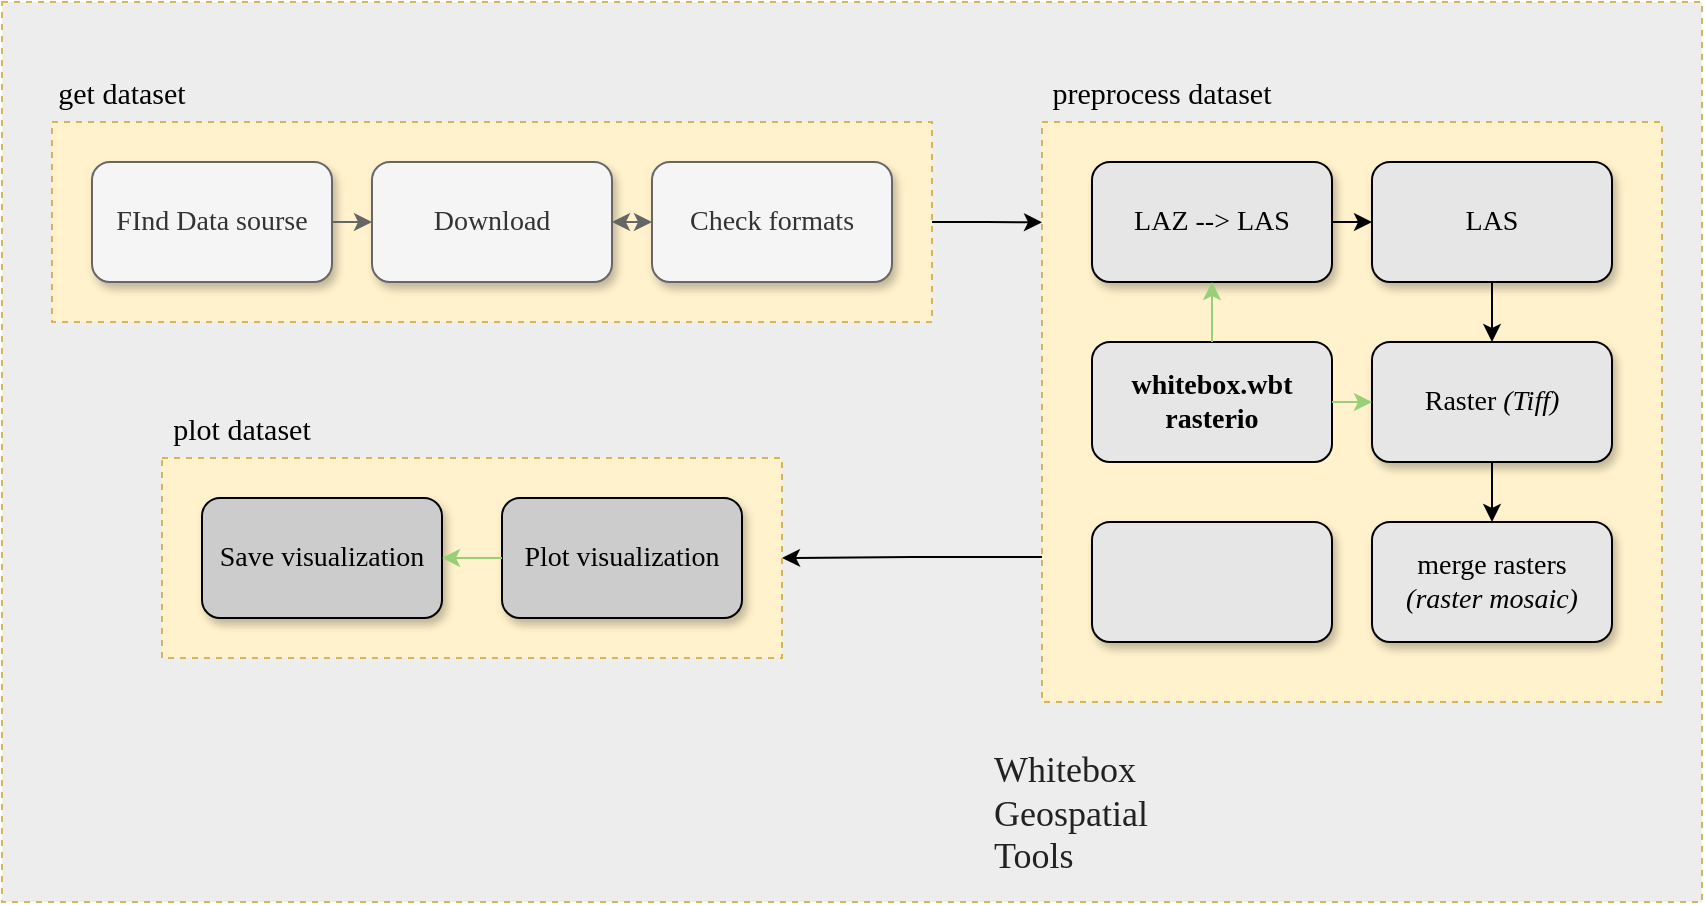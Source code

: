 <mxfile version="20.6.0" type="device"><diagram id="wX9f9z9ibzFtTiqhc30H" name="Page-1"><mxGraphModel dx="946" dy="614" grid="1" gridSize="10" guides="1" tooltips="1" connect="1" arrows="1" fold="1" page="1" pageScale="1" pageWidth="850" pageHeight="1100" math="0" shadow="0"><root><mxCell id="0"/><mxCell id="1" parent="0"/><mxCell id="xU-GJBqES5FrZv2CtdGX-15" value="" style="rounded=0;whiteSpace=wrap;html=1;fillColor=#EDEDED;strokeColor=#d6b656;dashed=1;" parent="1" vertex="1"><mxGeometry width="850" height="450" as="geometry"/></mxCell><mxCell id="xU-GJBqES5FrZv2CtdGX-33" style="edgeStyle=orthogonalEdgeStyle;rounded=0;orthogonalLoop=1;jettySize=auto;html=1;exitX=0;exitY=0.75;exitDx=0;exitDy=0;entryX=1;entryY=0.5;entryDx=0;entryDy=0;strokeColor=#000000;fontFamily=Akzidenz-Grotesk;fontSource=https%3A%2F%2Ffonts.googleapis.com%2Fcss%3Ffamily%3DAkzidenz-Grotesk;" parent="1" source="xU-GJBqES5FrZv2CtdGX-13" target="xU-GJBqES5FrZv2CtdGX-26" edge="1"><mxGeometry relative="1" as="geometry"/></mxCell><mxCell id="xU-GJBqES5FrZv2CtdGX-17" style="edgeStyle=orthogonalEdgeStyle;rounded=0;orthogonalLoop=1;jettySize=auto;html=1;exitX=1;exitY=0.5;exitDx=0;exitDy=0;entryX=0;entryY=0.173;entryDx=0;entryDy=0;entryPerimeter=0;fontFamily=Akzidenz-Grotesk;fontSource=https%3A%2F%2Ffonts.googleapis.com%2Fcss%3Ffamily%3DAkzidenz-Grotesk;" parent="1" source="xU-GJBqES5FrZv2CtdGX-12" target="xU-GJBqES5FrZv2CtdGX-13" edge="1"><mxGeometry relative="1" as="geometry"/></mxCell><mxCell id="xU-GJBqES5FrZv2CtdGX-38" value="" style="group;fontFamily=Akzidenz-Grotesk;fontSource=https%3A%2F%2Ffonts.googleapis.com%2Fcss%3Ffamily%3DAkzidenz-Grotesk;fontSize=14;" parent="1" vertex="1" connectable="0"><mxGeometry x="25" y="30" width="440" height="130" as="geometry"/></mxCell><mxCell id="xU-GJBqES5FrZv2CtdGX-12" value="" style="rounded=0;whiteSpace=wrap;html=1;fillColor=#fff2cc;strokeColor=#d6b656;dashed=1;fontFamily=Akzidenz-Grotesk;fontSource=https%3A%2F%2Ffonts.googleapis.com%2Fcss%3Ffamily%3DAkzidenz-Grotesk;fontSize=14;" parent="xU-GJBqES5FrZv2CtdGX-38" vertex="1"><mxGeometry y="30" width="440" height="100" as="geometry"/></mxCell><mxCell id="xU-GJBqES5FrZv2CtdGX-1" value="FInd Data sourse" style="rounded=1;whiteSpace=wrap;html=1;fillColor=#f5f5f5;fontColor=#333333;strokeColor=#666666;shadow=1;fontFamily=Akzidenz-Grotesk;fontSource=https%3A%2F%2Ffonts.googleapis.com%2Fcss%3Ffamily%3DAkzidenz-Grotesk;fontSize=14;" parent="xU-GJBqES5FrZv2CtdGX-38" vertex="1"><mxGeometry x="20" y="50" width="120" height="60" as="geometry"/></mxCell><mxCell id="xU-GJBqES5FrZv2CtdGX-2" value="Download" style="rounded=1;whiteSpace=wrap;html=1;fillColor=#f5f5f5;fontColor=#333333;strokeColor=#666666;shadow=1;fontFamily=Akzidenz-Grotesk;fontSource=https%3A%2F%2Ffonts.googleapis.com%2Fcss%3Ffamily%3DAkzidenz-Grotesk;fontSize=14;" parent="xU-GJBqES5FrZv2CtdGX-38" vertex="1"><mxGeometry x="160" y="50" width="120" height="60" as="geometry"/></mxCell><mxCell id="xU-GJBqES5FrZv2CtdGX-22" style="edgeStyle=orthogonalEdgeStyle;rounded=0;orthogonalLoop=1;jettySize=auto;html=1;exitX=1;exitY=0.5;exitDx=0;exitDy=0;entryX=0;entryY=0.5;entryDx=0;entryDy=0;strokeColor=#666666;fontFamily=Akzidenz-Grotesk;fontSource=https%3A%2F%2Ffonts.googleapis.com%2Fcss%3Ffamily%3DAkzidenz-Grotesk;fontSize=14;" parent="xU-GJBqES5FrZv2CtdGX-38" source="xU-GJBqES5FrZv2CtdGX-1" target="xU-GJBqES5FrZv2CtdGX-2" edge="1"><mxGeometry relative="1" as="geometry"/></mxCell><mxCell id="xU-GJBqES5FrZv2CtdGX-3" value="Check formats" style="rounded=1;whiteSpace=wrap;html=1;fillColor=#f5f5f5;fontColor=#333333;strokeColor=#666666;shadow=1;fontFamily=Akzidenz-Grotesk;fontSource=https%3A%2F%2Ffonts.googleapis.com%2Fcss%3Ffamily%3DAkzidenz-Grotesk;fontSize=14;" parent="xU-GJBqES5FrZv2CtdGX-38" vertex="1"><mxGeometry x="300" y="50" width="120" height="60" as="geometry"/></mxCell><mxCell id="xU-GJBqES5FrZv2CtdGX-23" style="edgeStyle=orthogonalEdgeStyle;rounded=0;orthogonalLoop=1;jettySize=auto;html=1;exitX=1;exitY=0.5;exitDx=0;exitDy=0;entryX=0;entryY=0.5;entryDx=0;entryDy=0;strokeColor=#666666;startArrow=classic;startFill=1;fontFamily=Akzidenz-Grotesk;fontSource=https%3A%2F%2Ffonts.googleapis.com%2Fcss%3Ffamily%3DAkzidenz-Grotesk;fontSize=14;" parent="xU-GJBqES5FrZv2CtdGX-38" source="xU-GJBqES5FrZv2CtdGX-2" target="xU-GJBqES5FrZv2CtdGX-3" edge="1"><mxGeometry relative="1" as="geometry"/></mxCell><mxCell id="xU-GJBqES5FrZv2CtdGX-36" value="get dataset" style="text;html=1;strokeColor=none;fillColor=none;align=center;verticalAlign=middle;whiteSpace=wrap;rounded=0;shadow=0;fontFamily=Akzidenz-Grotesk;fontSource=https%3A%2F%2Ffonts.googleapis.com%2Fcss%3Ffamily%3DAkzidenz-Grotesk;fontSize=15;" parent="xU-GJBqES5FrZv2CtdGX-38" vertex="1"><mxGeometry width="70" height="30" as="geometry"/></mxCell><mxCell id="xU-GJBqES5FrZv2CtdGX-39" value="" style="group;fontFamily=Akzidenz-Grotesk;fontSource=https%3A%2F%2Ffonts.googleapis.com%2Fcss%3Ffamily%3DAkzidenz-Grotesk;fontSize=13;fontStyle=0" parent="1" vertex="1" connectable="0"><mxGeometry x="520" y="30" width="310" height="320" as="geometry"/></mxCell><mxCell id="xU-GJBqES5FrZv2CtdGX-13" value="" style="rounded=0;whiteSpace=wrap;html=1;fillColor=#fff2cc;strokeColor=#d6b656;dashed=1;fontFamily=Akzidenz-Grotesk;fontSource=https%3A%2F%2Ffonts.googleapis.com%2Fcss%3Ffamily%3DAkzidenz-Grotesk;fontSize=13;" parent="xU-GJBqES5FrZv2CtdGX-39" vertex="1"><mxGeometry y="30" width="310" height="290" as="geometry"/></mxCell><mxCell id="xU-GJBqES5FrZv2CtdGX-4" value="" style="rounded=1;whiteSpace=wrap;html=1;shadow=1;fillColor=#E6E6E6;fontFamily=Akzidenz-Grotesk;fontSource=https%3A%2F%2Ffonts.googleapis.com%2Fcss%3Ffamily%3DAkzidenz-Grotesk;fontSize=14;" parent="xU-GJBqES5FrZv2CtdGX-39" vertex="1"><mxGeometry x="25" y="230" width="120" height="60" as="geometry"/></mxCell><mxCell id="xU-GJBqES5FrZv2CtdGX-5" value="whitebox.wbt&lt;br style=&quot;font-size: 14px;&quot;&gt;rasterio" style="rounded=1;whiteSpace=wrap;html=1;shadow=0;fillColor=#E6E6E6;fontStyle=1;fontFamily=Akzidenz-Grotesk;fontSource=https%3A%2F%2Ffonts.googleapis.com%2Fcss%3Ffamily%3DAkzidenz-Grotesk;fontSize=14;" parent="xU-GJBqES5FrZv2CtdGX-39" vertex="1"><mxGeometry x="25" y="140" width="120" height="60" as="geometry"/></mxCell><mxCell id="xU-GJBqES5FrZv2CtdGX-6" value="&lt;span style=&quot;font-style: normal;&quot;&gt;LAZ --&amp;gt; LAS&lt;/span&gt;" style="rounded=1;whiteSpace=wrap;html=1;shadow=1;fillColor=#E6E6E6;fontStyle=2;fontFamily=Akzidenz-Grotesk;fontSource=https%3A%2F%2Ffonts.googleapis.com%2Fcss%3Ffamily%3DAkzidenz-Grotesk;fontSize=14;" parent="xU-GJBqES5FrZv2CtdGX-39" vertex="1"><mxGeometry x="25" y="50" width="120" height="60" as="geometry"/></mxCell><mxCell id="xU-GJBqES5FrZv2CtdGX-19" style="edgeStyle=orthogonalEdgeStyle;rounded=0;orthogonalLoop=1;jettySize=auto;html=1;exitX=0.5;exitY=0;exitDx=0;exitDy=0;entryX=0.5;entryY=1;entryDx=0;entryDy=0;strokeColor=#97D077;elbow=vertical;fontFamily=Akzidenz-Grotesk;fontSource=https%3A%2F%2Ffonts.googleapis.com%2Fcss%3Ffamily%3DAkzidenz-Grotesk;fontSize=14;" parent="xU-GJBqES5FrZv2CtdGX-39" source="xU-GJBqES5FrZv2CtdGX-5" target="xU-GJBqES5FrZv2CtdGX-6" edge="1"><mxGeometry relative="1" as="geometry"/></mxCell><mxCell id="k39tM66ZHdVc-5Ax86rY-1" value="" style="edgeStyle=orthogonalEdgeStyle;rounded=0;orthogonalLoop=1;jettySize=auto;html=1;startArrow=classic;startFill=1;endArrow=none;endFill=0;fontFamily=Akzidenz-Grotesk;fontSource=https%3A%2F%2Ffonts.googleapis.com%2Fcss%3Ffamily%3DAkzidenz-Grotesk;fontSize=14;" parent="xU-GJBqES5FrZv2CtdGX-39" source="xU-GJBqES5FrZv2CtdGX-9" target="xU-GJBqES5FrZv2CtdGX-10" edge="1"><mxGeometry relative="1" as="geometry"/></mxCell><mxCell id="xU-GJBqES5FrZv2CtdGX-9" value="merge rasters&lt;i style=&quot;font-size: 14px;&quot;&gt;&lt;br&gt;(raster mosaic)&lt;/i&gt;" style="rounded=1;whiteSpace=wrap;html=1;shadow=1;fillColor=#E6E6E6;fontFamily=Akzidenz-Grotesk;fontSource=https%3A%2F%2Ffonts.googleapis.com%2Fcss%3Ffamily%3DAkzidenz-Grotesk;fontSize=14;" parent="xU-GJBqES5FrZv2CtdGX-39" vertex="1"><mxGeometry x="165" y="230" width="120" height="60" as="geometry"/></mxCell><mxCell id="xU-GJBqES5FrZv2CtdGX-10" value="&lt;span style=&quot;font-style: normal;&quot;&gt;Raster&lt;/span&gt; (Tiff)" style="rounded=1;whiteSpace=wrap;html=1;shadow=1;fillColor=#E6E6E6;fontStyle=2;fontFamily=Akzidenz-Grotesk;fontSource=https%3A%2F%2Ffonts.googleapis.com%2Fcss%3Ffamily%3DAkzidenz-Grotesk;fontSize=14;" parent="xU-GJBqES5FrZv2CtdGX-39" vertex="1"><mxGeometry x="165" y="140" width="120" height="60" as="geometry"/></mxCell><mxCell id="xU-GJBqES5FrZv2CtdGX-20" style="edgeStyle=orthogonalEdgeStyle;rounded=0;orthogonalLoop=1;jettySize=auto;html=1;exitX=1;exitY=0.5;exitDx=0;exitDy=0;entryX=0;entryY=0.5;entryDx=0;entryDy=0;strokeColor=#97D077;fontFamily=Akzidenz-Grotesk;fontSource=https%3A%2F%2Ffonts.googleapis.com%2Fcss%3Ffamily%3DAkzidenz-Grotesk;fontSize=14;" parent="xU-GJBqES5FrZv2CtdGX-39" source="xU-GJBqES5FrZv2CtdGX-5" target="xU-GJBqES5FrZv2CtdGX-10" edge="1"><mxGeometry relative="1" as="geometry"/></mxCell><mxCell id="xU-GJBqES5FrZv2CtdGX-11" value="&lt;span style=&quot;font-style: normal;&quot;&gt;LAS&lt;/span&gt;" style="rounded=1;whiteSpace=wrap;html=1;shadow=1;fillColor=#E6E6E6;fontStyle=2;fontFamily=Akzidenz-Grotesk;fontSource=https%3A%2F%2Ffonts.googleapis.com%2Fcss%3Ffamily%3DAkzidenz-Grotesk;fontSize=14;" parent="xU-GJBqES5FrZv2CtdGX-39" vertex="1"><mxGeometry x="165" y="50" width="120" height="60" as="geometry"/></mxCell><mxCell id="xU-GJBqES5FrZv2CtdGX-37" value="preprocess dataset" style="text;html=1;strokeColor=none;fillColor=none;align=center;verticalAlign=middle;whiteSpace=wrap;rounded=0;shadow=0;fontFamily=Akzidenz-Grotesk;fontSource=https%3A%2F%2Ffonts.googleapis.com%2Fcss%3Ffamily%3DAkzidenz-Grotesk;fontSize=15;" parent="xU-GJBqES5FrZv2CtdGX-39" vertex="1"><mxGeometry width="120" height="30" as="geometry"/></mxCell><mxCell id="xU-GJBqES5FrZv2CtdGX-16" style="edgeStyle=orthogonalEdgeStyle;rounded=0;orthogonalLoop=1;jettySize=auto;html=1;exitX=1;exitY=0.5;exitDx=0;exitDy=0;entryX=0;entryY=0.5;entryDx=0;entryDy=0;fontFamily=Akzidenz-Grotesk;fontSource=https%3A%2F%2Ffonts.googleapis.com%2Fcss%3Ffamily%3DAkzidenz-Grotesk;fontSize=14;" parent="xU-GJBqES5FrZv2CtdGX-39" source="xU-GJBqES5FrZv2CtdGX-6" target="xU-GJBqES5FrZv2CtdGX-11" edge="1"><mxGeometry relative="1" as="geometry"/></mxCell><mxCell id="xU-GJBqES5FrZv2CtdGX-18" style="edgeStyle=orthogonalEdgeStyle;rounded=0;orthogonalLoop=1;jettySize=auto;html=1;exitX=0.5;exitY=1;exitDx=0;exitDy=0;entryX=0.5;entryY=0;entryDx=0;entryDy=0;fontFamily=Akzidenz-Grotesk;fontSource=https%3A%2F%2Ffonts.googleapis.com%2Fcss%3Ffamily%3DAkzidenz-Grotesk;fontSize=14;" parent="xU-GJBqES5FrZv2CtdGX-39" source="xU-GJBqES5FrZv2CtdGX-11" target="xU-GJBqES5FrZv2CtdGX-10" edge="1"><mxGeometry relative="1" as="geometry"/></mxCell><mxCell id="xU-GJBqES5FrZv2CtdGX-40" value="" style="group;fontFamily=Akzidenz-Grotesk;fontSource=https%3A%2F%2Ffonts.googleapis.com%2Fcss%3Ffamily%3DAkzidenz-Grotesk;fontSize=14;" parent="1" vertex="1" connectable="0"><mxGeometry x="80" y="198" width="310" height="130" as="geometry"/></mxCell><mxCell id="xU-GJBqES5FrZv2CtdGX-26" value="" style="rounded=0;whiteSpace=wrap;html=1;fillColor=#fff2cc;strokeColor=#d6b656;dashed=1;fontFamily=Akzidenz-Grotesk;fontSource=https%3A%2F%2Ffonts.googleapis.com%2Fcss%3Ffamily%3DAkzidenz-Grotesk;fontSize=14;" parent="xU-GJBqES5FrZv2CtdGX-40" vertex="1"><mxGeometry y="30" width="310" height="100" as="geometry"/></mxCell><mxCell id="xU-GJBqES5FrZv2CtdGX-7" value="Plot visualization" style="rounded=1;whiteSpace=wrap;html=1;shadow=1;fillColor=#CCCCCC;fontFamily=Akzidenz-Grotesk;fontSource=https%3A%2F%2Ffonts.googleapis.com%2Fcss%3Ffamily%3DAkzidenz-Grotesk;fontSize=14;" parent="xU-GJBqES5FrZv2CtdGX-40" vertex="1"><mxGeometry x="170" y="50" width="120" height="60" as="geometry"/></mxCell><mxCell id="xU-GJBqES5FrZv2CtdGX-8" value="Save visualization" style="rounded=1;whiteSpace=wrap;html=1;shadow=1;fillColor=#CCCCCC;fontFamily=Akzidenz-Grotesk;fontSource=https%3A%2F%2Ffonts.googleapis.com%2Fcss%3Ffamily%3DAkzidenz-Grotesk;fontSize=14;" parent="xU-GJBqES5FrZv2CtdGX-40" vertex="1"><mxGeometry x="20" y="50" width="120" height="60" as="geometry"/></mxCell><mxCell id="xU-GJBqES5FrZv2CtdGX-32" value="" style="edgeStyle=orthogonalEdgeStyle;rounded=0;orthogonalLoop=1;jettySize=auto;html=1;strokeColor=#97D077;fontFamily=Akzidenz-Grotesk;fontSource=https%3A%2F%2Ffonts.googleapis.com%2Fcss%3Ffamily%3DAkzidenz-Grotesk;fontSize=14;" parent="xU-GJBqES5FrZv2CtdGX-40" source="xU-GJBqES5FrZv2CtdGX-7" target="xU-GJBqES5FrZv2CtdGX-8" edge="1"><mxGeometry relative="1" as="geometry"/></mxCell><mxCell id="xU-GJBqES5FrZv2CtdGX-35" value="plot dataset" style="text;html=1;strokeColor=none;fillColor=none;align=center;verticalAlign=middle;whiteSpace=wrap;rounded=0;shadow=0;fontFamily=Akzidenz-Grotesk;fontSource=https%3A%2F%2Ffonts.googleapis.com%2Fcss%3Ffamily%3DAkzidenz-Grotesk;fontSize=15;" parent="xU-GJBqES5FrZv2CtdGX-40" vertex="1"><mxGeometry width="80" height="30" as="geometry"/></mxCell><mxCell id="k39tM66ZHdVc-5Ax86rY-2" value="" style="shape=image;verticalLabelPosition=bottom;labelBackgroundColor=default;verticalAlign=top;aspect=fixed;imageAspect=0;image=https://docs.pyvista.org/_static/pyvista_logo.png;fontFamily=Akzidenz-Grotesk;fontSource=https%3A%2F%2Ffonts.googleapis.com%2Fcss%3Ffamily%3DAkzidenz-Grotesk;" parent="1" vertex="1"><mxGeometry x="250" y="388.54" width="140" height="52.23" as="geometry"/></mxCell><mxCell id="k39tM66ZHdVc-5Ax86rY-9" value="" style="shape=image;verticalLabelPosition=bottom;labelBackgroundColor=default;verticalAlign=top;aspect=fixed;imageAspect=0;image=https://www.python.org/static/img/python-logo@2x.png;clipPath=inset(0% 13.33% 0% 1.67%);fontFamily=Akzidenz-Grotesk;fontSource=https%3A%2F%2Ffonts.googleapis.com%2Fcss%3Ffamily%3DAkzidenz-Grotesk;" parent="1" vertex="1"><mxGeometry x="594.89" y="368.14" width="235.11" height="78.37" as="geometry"/></mxCell><mxCell id="urtSgL2HDpOj1VQAWuLx-1" value="" style="group;fontFamily=Akzidenz-Grotesk;fontSource=https%3A%2F%2Ffonts.googleapis.com%2Fcss%3Ffamily%3DAkzidenz-Grotesk;" vertex="1" connectable="0" parent="1"><mxGeometry x="400" y="364.66" width="215.11" height="85.34" as="geometry"/></mxCell><mxCell id="urtSgL2HDpOj1VQAWuLx-2" value="" style="shape=image;verticalLabelPosition=bottom;labelBackgroundColor=default;verticalAlign=top;aspect=fixed;imageAspect=0;image=https://www.whiteboxgeo.com/wp-content/uploads/2021/05/cropped-WBT_1200px-123x142.png;imageBackground=none;fontFamily=Akzidenz-Grotesk;fontSource=https%3A%2F%2Ffonts.googleapis.com%2Fcss%3Ffamily%3DAkzidenz-Grotesk;" vertex="1" parent="urtSgL2HDpOj1VQAWuLx-1"><mxGeometry x="22.11" y="2.57" width="70.64" height="81.54" as="geometry"/></mxCell><mxCell id="urtSgL2HDpOj1VQAWuLx-3" value="&lt;font size=&quot;1&quot; style=&quot;&quot;&gt;&lt;span style=&quot;color: rgb(34, 34, 34); font-style: normal; font-variant-ligatures: normal; font-variant-caps: normal; font-weight: 400; letter-spacing: normal; orphans: 2; text-align: start; text-indent: 0px; text-transform: none; widows: 2; word-spacing: 0px; -webkit-text-stroke-width: 0px; text-decoration-thickness: initial; text-decoration-style: initial; text-decoration-color: initial; float: none; font-size: 18px; display: inline !important;&quot;&gt;&lt;font style=&quot;font-size: 18px;&quot; data-font-src=&quot;https://fonts.googleapis.com/css?family=Akzidenz-Grotesk&quot;&gt;Whitebox Geospatial&lt;br&gt;Tools&lt;/font&gt;&lt;br&gt;&lt;/span&gt;&lt;/font&gt;" style="text;whiteSpace=wrap;html=1;fontFamily=Akzidenz-Grotesk;fontSource=https%3A%2F%2Ffonts.googleapis.com%2Fcss%3Ffamily%3DAkzidenz-Grotesk;" vertex="1" parent="urtSgL2HDpOj1VQAWuLx-1"><mxGeometry x="94.23" y="2.57" width="120.88" height="77.43" as="geometry"/></mxCell></root></mxGraphModel></diagram></mxfile>